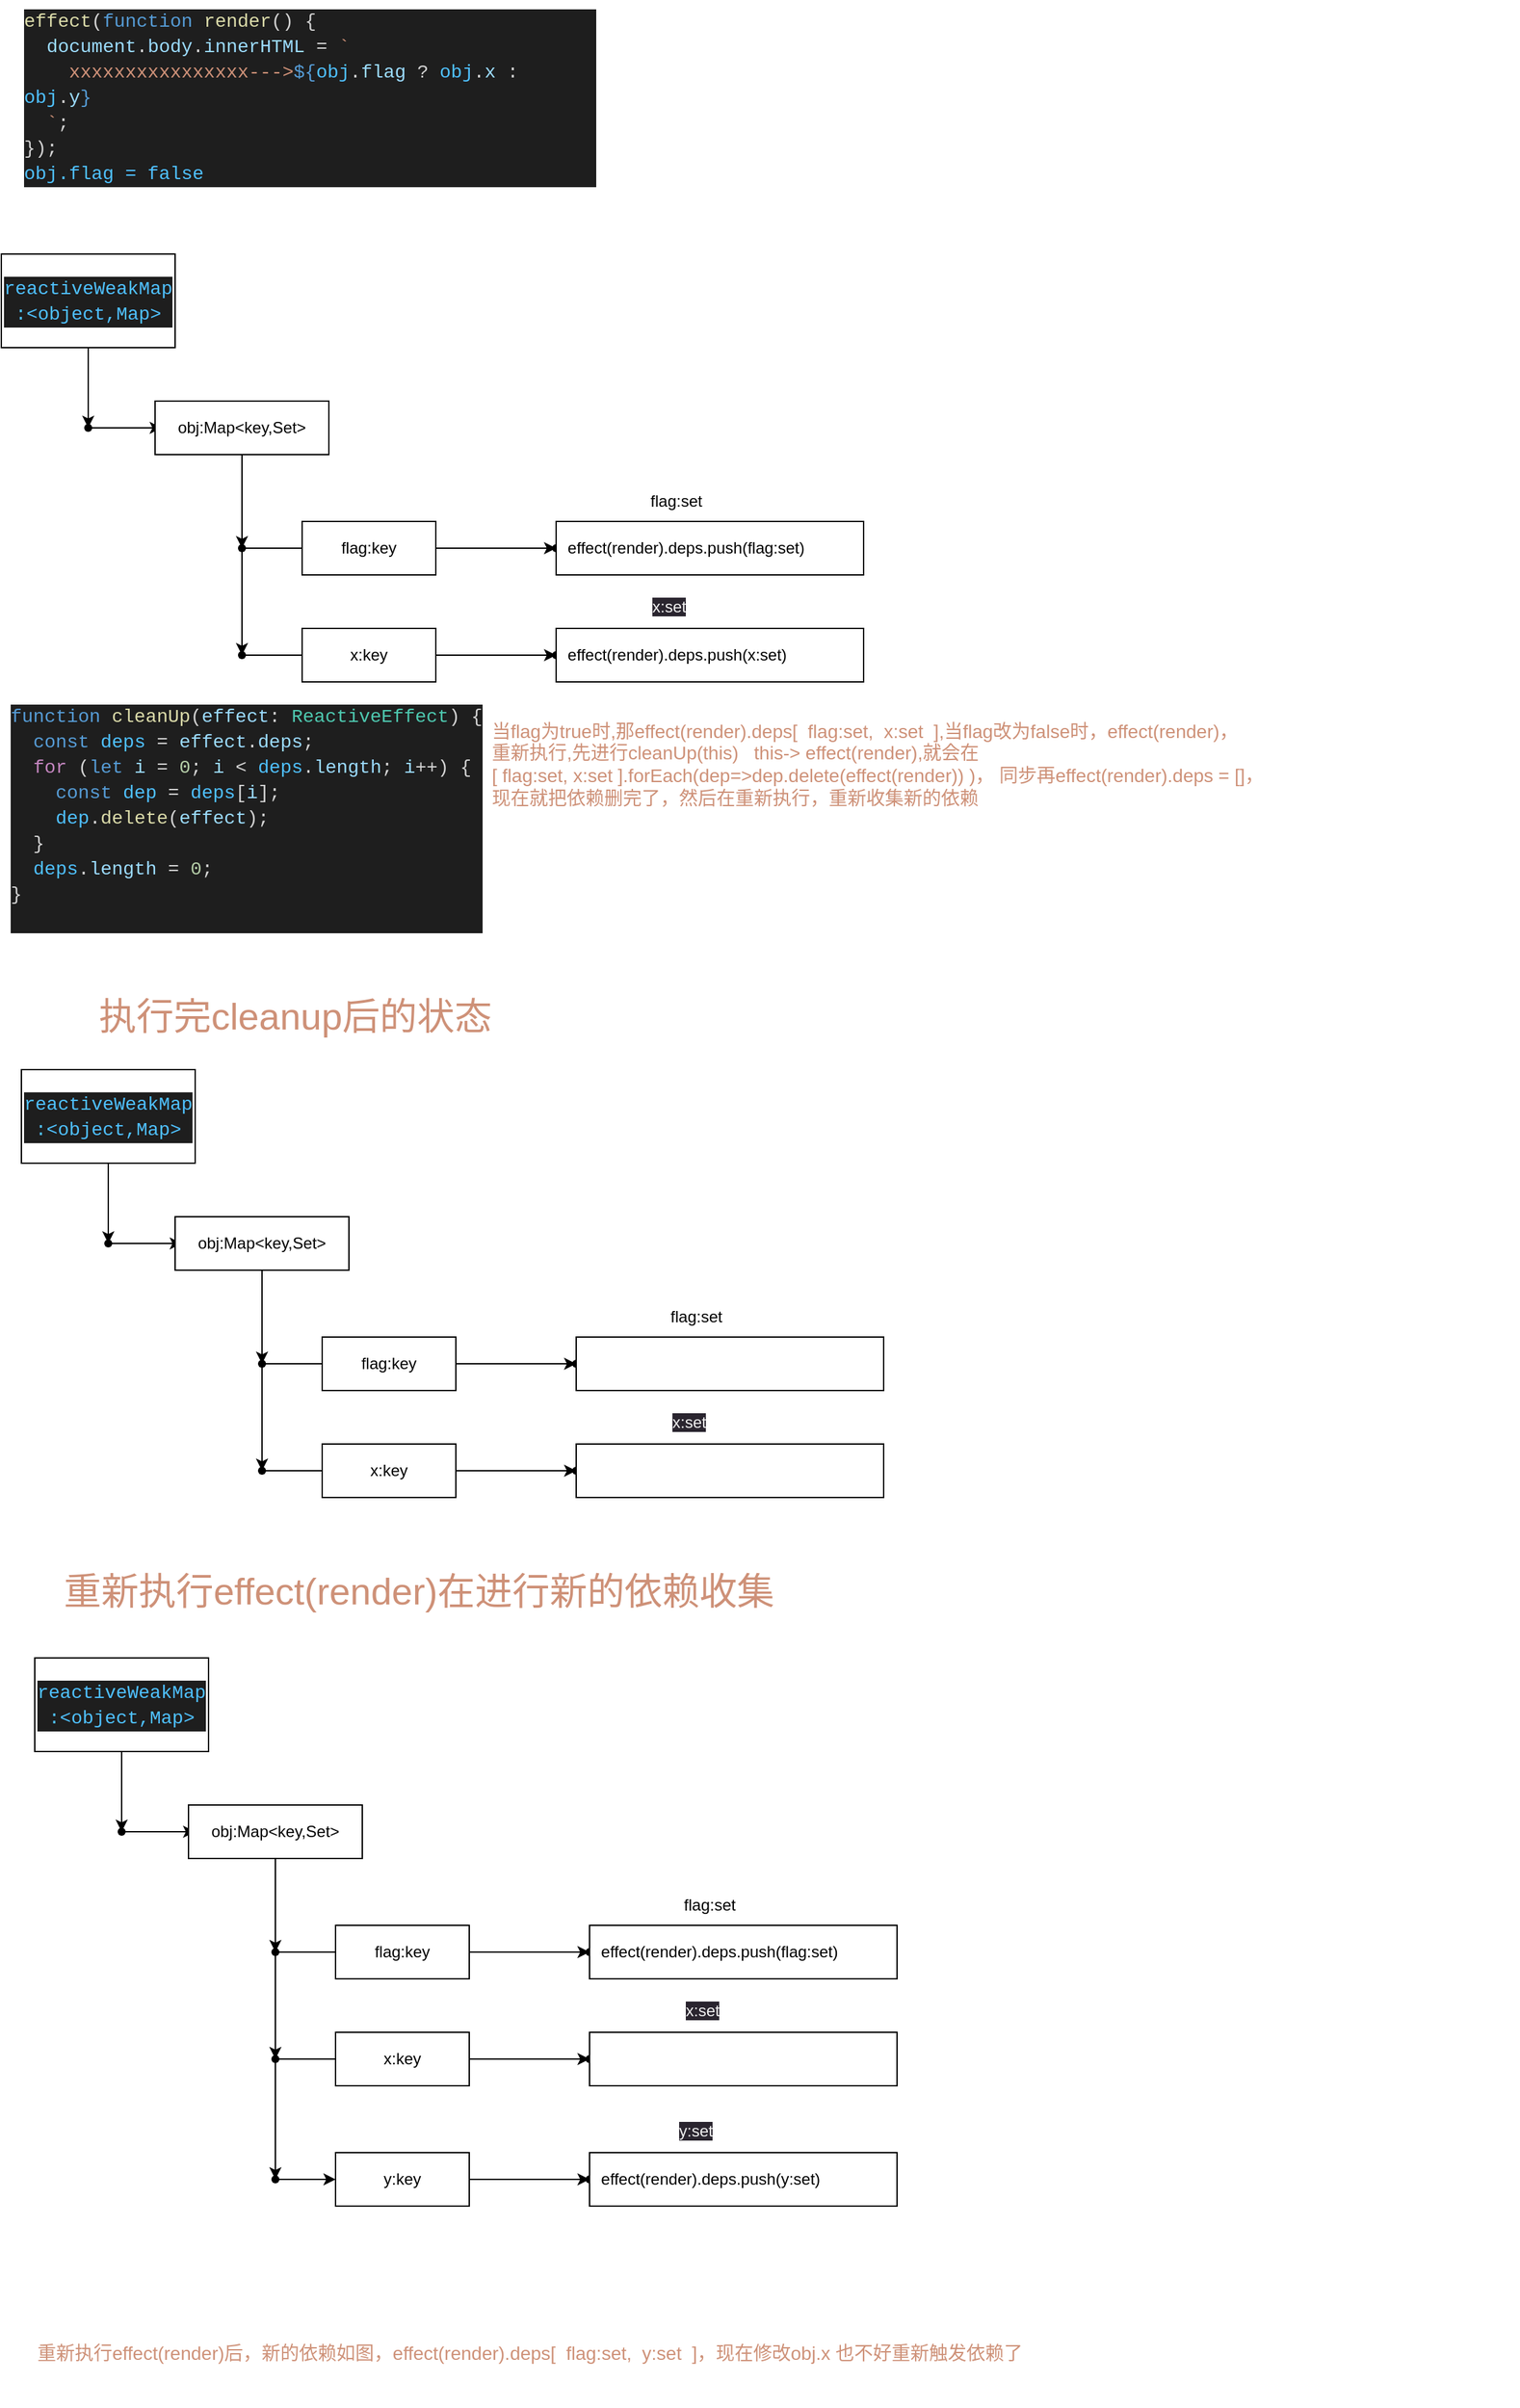 <mxfile>
    <diagram id="QqUA3UKoJoLK8TZRrcnE" name="第 1 页">
        <mxGraphModel dx="2219" dy="2529" grid="1" gridSize="10" guides="1" tooltips="1" connect="1" arrows="1" fold="1" page="1" pageScale="1" pageWidth="1200" pageHeight="1920" background="none" math="0" shadow="0">
            <root>
                <mxCell id="0"/>
                <mxCell id="1" parent="0"/>
                <mxCell id="14" value="" style="edgeStyle=none;html=1;" parent="1" source="2" target="13" edge="1">
                    <mxGeometry relative="1" as="geometry"/>
                </mxCell>
                <mxCell id="2" value="&lt;div style=&quot;color: rgb(212, 212, 212); background-color: rgb(30, 30, 30); font-family: &amp;quot;JetBranis Mono&amp;quot;, Consolas, &amp;quot;Courier New&amp;quot;, monospace, Consolas, &amp;quot;Courier New&amp;quot;, monospace; font-size: 14px; line-height: 19px;&quot;&gt;&lt;span style=&quot;color: #4fc1ff;&quot;&gt;reactiveWeakMap&lt;br&gt;:&amp;lt;object,Map&amp;gt;&lt;/span&gt;&lt;/div&gt;" style="rounded=0;whiteSpace=wrap;html=1;" parent="1" vertex="1">
                    <mxGeometry x="-1160" y="-1690" width="130" height="70" as="geometry"/>
                </mxCell>
                <mxCell id="16" value="" style="edgeStyle=none;html=1;" parent="1" source="13" target="15" edge="1">
                    <mxGeometry relative="1" as="geometry"/>
                </mxCell>
                <mxCell id="13" value="" style="shape=waypoint;size=6;pointerEvents=1;points=[];fillColor=default;resizable=0;rotatable=0;perimeter=centerPerimeter;snapToPoint=1;rounded=0;" parent="1" vertex="1">
                    <mxGeometry x="-1105" y="-1570" width="20" height="20" as="geometry"/>
                </mxCell>
                <mxCell id="15" value="" style="shape=waypoint;size=6;pointerEvents=1;points=[];fillColor=default;resizable=0;rotatable=0;perimeter=centerPerimeter;snapToPoint=1;rounded=0;" parent="1" vertex="1">
                    <mxGeometry x="-1050" y="-1570" width="20" height="20" as="geometry"/>
                </mxCell>
                <mxCell id="21" value="" style="edgeStyle=none;html=1;" parent="1" source="17" target="19" edge="1">
                    <mxGeometry relative="1" as="geometry"/>
                </mxCell>
                <mxCell id="17" value="obj:Map&amp;lt;key,Set&amp;gt;" style="rounded=0;whiteSpace=wrap;html=1;" parent="1" vertex="1">
                    <mxGeometry x="-1045" y="-1580" width="130" height="40" as="geometry"/>
                </mxCell>
                <mxCell id="23" value="" style="edgeStyle=none;html=1;" parent="1" source="19" target="22" edge="1">
                    <mxGeometry relative="1" as="geometry"/>
                </mxCell>
                <mxCell id="38" value="" style="edgeStyle=none;html=1;" parent="1" source="19" target="32" edge="1">
                    <mxGeometry relative="1" as="geometry"/>
                </mxCell>
                <mxCell id="19" value="" style="shape=waypoint;size=6;pointerEvents=1;points=[];fillColor=default;resizable=0;rotatable=0;perimeter=centerPerimeter;snapToPoint=1;rounded=0;" parent="1" vertex="1">
                    <mxGeometry x="-990" y="-1480" width="20" height="20" as="geometry"/>
                </mxCell>
                <mxCell id="22" value="" style="shape=waypoint;size=6;pointerEvents=1;points=[];fillColor=default;resizable=0;rotatable=0;perimeter=centerPerimeter;snapToPoint=1;rounded=0;" parent="1" vertex="1">
                    <mxGeometry x="-935" y="-1480" width="20" height="20" as="geometry"/>
                </mxCell>
                <mxCell id="26" value="" style="edgeStyle=none;html=1;" parent="1" source="24" target="25" edge="1">
                    <mxGeometry relative="1" as="geometry"/>
                </mxCell>
                <mxCell id="24" value="flag:key" style="rounded=0;whiteSpace=wrap;html=1;" parent="1" vertex="1">
                    <mxGeometry x="-935" y="-1490" width="100" height="40" as="geometry"/>
                </mxCell>
                <mxCell id="25" value="" style="shape=waypoint;size=6;pointerEvents=1;points=[];fillColor=default;resizable=0;rotatable=0;perimeter=centerPerimeter;snapToPoint=1;rounded=0;" parent="1" vertex="1">
                    <mxGeometry x="-755" y="-1480" width="20" height="20" as="geometry"/>
                </mxCell>
                <mxCell id="30" value="&amp;nbsp; effect(render).deps.push(flag:set)&lt;span style=&quot;white-space: pre;&quot;&gt;&#9;&lt;/span&gt;&lt;span style=&quot;white-space: pre;&quot;&gt;&#9;&lt;/span&gt;&lt;span style=&quot;white-space: pre;&quot;&gt;&#9;&lt;/span&gt;&lt;span style=&quot;white-space: pre;&quot;&gt;&#9;&lt;/span&gt;&lt;span style=&quot;white-space: pre;&quot;&gt;&#9;&lt;/span&gt;&lt;span style=&quot;white-space: pre;&quot;&gt;&#9;&lt;/span&gt;" style="rounded=0;whiteSpace=wrap;html=1;align=left;" parent="1" vertex="1">
                    <mxGeometry x="-745" y="-1490" width="230" height="40" as="geometry"/>
                </mxCell>
                <mxCell id="34" value="" style="edgeStyle=none;html=1;" parent="1" source="35" target="36" edge="1">
                    <mxGeometry relative="1" as="geometry"/>
                </mxCell>
                <mxCell id="36" value="" style="shape=waypoint;size=6;pointerEvents=1;points=[];fillColor=default;resizable=0;rotatable=0;perimeter=centerPerimeter;snapToPoint=1;rounded=0;" parent="1" vertex="1">
                    <mxGeometry x="-755" y="-1400" width="20" height="20" as="geometry"/>
                </mxCell>
                <mxCell id="37" value="&amp;nbsp; effect(render).deps.push(x:set)" style="rounded=0;whiteSpace=wrap;html=1;align=left;" parent="1" vertex="1">
                    <mxGeometry x="-745" y="-1410" width="230" height="40" as="geometry"/>
                </mxCell>
                <mxCell id="48" value="" style="edgeStyle=none;html=1;endArrow=none;startArrow=none;" parent="1" source="32" target="35" edge="1">
                    <mxGeometry relative="1" as="geometry">
                        <mxPoint x="-980" y="-1390" as="sourcePoint"/>
                        <mxPoint x="-825" y="-1330" as="targetPoint"/>
                    </mxGeometry>
                </mxCell>
                <mxCell id="35" value="x:key" style="rounded=0;whiteSpace=wrap;html=1;" parent="1" vertex="1">
                    <mxGeometry x="-935" y="-1410" width="100" height="40" as="geometry"/>
                </mxCell>
                <mxCell id="49" value="" style="edgeStyle=none;html=1;endArrow=none;" parent="1" target="32" edge="1">
                    <mxGeometry relative="1" as="geometry">
                        <mxPoint x="-980" y="-1390" as="sourcePoint"/>
                        <mxPoint x="-935" y="-1385.263" as="targetPoint"/>
                    </mxGeometry>
                </mxCell>
                <mxCell id="32" value="" style="shape=waypoint;size=6;pointerEvents=1;points=[];fillColor=default;resizable=0;rotatable=0;perimeter=centerPerimeter;snapToPoint=1;rounded=0;" parent="1" vertex="1">
                    <mxGeometry x="-990" y="-1400" width="20" height="20" as="geometry"/>
                </mxCell>
                <mxCell id="50" value="flag:set" style="text;strokeColor=none;align=center;fillColor=none;html=1;verticalAlign=middle;whiteSpace=wrap;rounded=0;" parent="1" vertex="1">
                    <mxGeometry x="-685" y="-1520" width="60" height="30" as="geometry"/>
                </mxCell>
                <mxCell id="51" value="&lt;span style=&quot;color: rgb(240, 240, 240); font-family: Helvetica; font-size: 12px; font-style: normal; font-variant-ligatures: normal; font-variant-caps: normal; font-weight: 400; letter-spacing: normal; orphans: 2; text-align: center; text-indent: 0px; text-transform: none; widows: 2; word-spacing: 0px; -webkit-text-stroke-width: 0px; background-color: rgb(42, 37, 47); text-decoration-thickness: initial; text-decoration-style: initial; text-decoration-color: initial; float: none; display: inline !important;&quot;&gt;x:set&lt;/span&gt;" style="text;whiteSpace=wrap;html=1;" parent="1" vertex="1">
                    <mxGeometry x="-675" y="-1440" width="70" height="40" as="geometry"/>
                </mxCell>
                <mxCell id="52" value="&lt;font style=&quot;font-size: 14px;&quot;&gt;当flag为true时,那effect(render).deps[&amp;nbsp; flag:set,&amp;nbsp; x:set&amp;nbsp; ],当flag改为false时，effect(render)，&lt;br&gt;重新执行,先进行cleanUp(this)&amp;nbsp; &amp;nbsp;this-&amp;gt; effect(render),就会在&lt;br&gt;[ flag:set, x:set ].forEach(dep=&amp;gt;dep.delete(effect(render)) )， 同步再effect(render).deps = []，&lt;br&gt;现在就把依赖删完了，然后在重新执行，重新收集新的依赖&lt;br&gt;&lt;br&gt;&lt;/font&gt;" style="text;strokeColor=none;align=left;fillColor=none;html=1;verticalAlign=middle;whiteSpace=wrap;rounded=0;fontColor=#ce9178;labelBackgroundColor=none;" parent="1" vertex="1">
                    <mxGeometry x="-795" y="-1340" width="770" height="80" as="geometry"/>
                </mxCell>
                <mxCell id="zwIZ1mU6FWZU_X9J-iuH-77" value="&lt;div style=&quot;color: rgb(212, 212, 212); background-color: rgb(30, 30, 30); font-family: &amp;quot;JetBranis Mono&amp;quot;, Consolas, &amp;quot;Courier New&amp;quot;, monospace, Consolas, &amp;quot;Courier New&amp;quot;, monospace; font-weight: normal; font-size: 14px; line-height: 19px;&quot;&gt;&lt;div&gt;&lt;span style=&quot;color: #dcdcaa;&quot;&gt;effect&lt;/span&gt;&lt;span style=&quot;color: #d4d4d4;&quot;&gt;(&lt;/span&gt;&lt;span style=&quot;color: #569cd6;&quot;&gt;function&lt;/span&gt;&lt;span style=&quot;color: #d4d4d4;&quot;&gt; &lt;/span&gt;&lt;span style=&quot;color: #dcdcaa;&quot;&gt;render&lt;/span&gt;&lt;span style=&quot;color: #d4d4d4;&quot;&gt;() {&lt;/span&gt;&lt;/div&gt;&lt;div&gt;&lt;span style=&quot;color: #d4d4d4;&quot;&gt;&amp;nbsp; &lt;/span&gt;&lt;span style=&quot;color: #9cdcfe;&quot;&gt;document&lt;/span&gt;&lt;span style=&quot;color: #d4d4d4;&quot;&gt;.&lt;/span&gt;&lt;span style=&quot;color: #9cdcfe;&quot;&gt;body&lt;/span&gt;&lt;span style=&quot;color: #d4d4d4;&quot;&gt;.&lt;/span&gt;&lt;span style=&quot;color: #9cdcfe;&quot;&gt;innerHTML&lt;/span&gt;&lt;span style=&quot;color: #d4d4d4;&quot;&gt; = &lt;/span&gt;&lt;span style=&quot;color: #ce9178;&quot;&gt;`&lt;/span&gt;&lt;/div&gt;&lt;div&gt;&lt;span style=&quot;color: #ce9178;&quot;&gt;&amp;nbsp; &amp;nbsp; xxxxxxxxxxxxxxxx---&amp;gt;&lt;/span&gt;&lt;span style=&quot;color: #569cd6;&quot;&gt;${&lt;/span&gt;&lt;span style=&quot;color: #4fc1ff;&quot;&gt;obj&lt;/span&gt;&lt;span style=&quot;color: #d4d4d4;&quot;&gt;.&lt;/span&gt;&lt;span style=&quot;color: #9cdcfe;&quot;&gt;flag&lt;/span&gt;&lt;span style=&quot;color: #d4d4d4;&quot;&gt; ? &lt;/span&gt;&lt;span style=&quot;color: #4fc1ff;&quot;&gt;obj&lt;/span&gt;&lt;span style=&quot;color: #d4d4d4;&quot;&gt;.&lt;/span&gt;&lt;span style=&quot;color: #9cdcfe;&quot;&gt;x&lt;/span&gt;&lt;span style=&quot;color: #d4d4d4;&quot;&gt; : &lt;/span&gt;&lt;span style=&quot;color: #4fc1ff;&quot;&gt;obj&lt;/span&gt;&lt;span style=&quot;color: #d4d4d4;&quot;&gt;.&lt;/span&gt;&lt;span style=&quot;color: #9cdcfe;&quot;&gt;y&lt;/span&gt;&lt;span style=&quot;color: #569cd6;&quot;&gt;}&lt;/span&gt;&lt;/div&gt;&lt;div&gt;&lt;span style=&quot;color: #ce9178;&quot;&gt;&amp;nbsp; `&lt;/span&gt;&lt;span style=&quot;color: #d4d4d4;&quot;&gt;;&lt;/span&gt;&lt;/div&gt;&lt;div&gt;&lt;span style=&quot;color: #d4d4d4;&quot;&gt;});&lt;/span&gt;&lt;/div&gt;&lt;span style=&quot;color: rgb(79, 193, 255);&quot;&gt;obj.flag = false&lt;/span&gt;&lt;br&gt;&lt;/div&gt;" style="text;whiteSpace=wrap;html=1;" vertex="1" parent="1">
                    <mxGeometry x="-1145" y="-1880" width="430" height="120" as="geometry"/>
                </mxCell>
                <mxCell id="zwIZ1mU6FWZU_X9J-iuH-78" value="" style="edgeStyle=none;html=1;" edge="1" parent="1" source="zwIZ1mU6FWZU_X9J-iuH-79" target="zwIZ1mU6FWZU_X9J-iuH-81">
                    <mxGeometry relative="1" as="geometry"/>
                </mxCell>
                <mxCell id="zwIZ1mU6FWZU_X9J-iuH-79" value="&lt;div style=&quot;color: rgb(212, 212, 212); background-color: rgb(30, 30, 30); font-family: &amp;quot;JetBranis Mono&amp;quot;, Consolas, &amp;quot;Courier New&amp;quot;, monospace, Consolas, &amp;quot;Courier New&amp;quot;, monospace; font-size: 14px; line-height: 19px;&quot;&gt;&lt;span style=&quot;color: #4fc1ff;&quot;&gt;reactiveWeakMap&lt;br&gt;:&amp;lt;object,Map&amp;gt;&lt;/span&gt;&lt;/div&gt;" style="rounded=0;whiteSpace=wrap;html=1;" vertex="1" parent="1">
                    <mxGeometry x="-1145" y="-1080" width="130" height="70" as="geometry"/>
                </mxCell>
                <mxCell id="zwIZ1mU6FWZU_X9J-iuH-80" value="" style="edgeStyle=none;html=1;" edge="1" parent="1" source="zwIZ1mU6FWZU_X9J-iuH-81" target="zwIZ1mU6FWZU_X9J-iuH-82">
                    <mxGeometry relative="1" as="geometry"/>
                </mxCell>
                <mxCell id="zwIZ1mU6FWZU_X9J-iuH-81" value="" style="shape=waypoint;size=6;pointerEvents=1;points=[];fillColor=default;resizable=0;rotatable=0;perimeter=centerPerimeter;snapToPoint=1;rounded=0;" vertex="1" parent="1">
                    <mxGeometry x="-1090" y="-960" width="20" height="20" as="geometry"/>
                </mxCell>
                <mxCell id="zwIZ1mU6FWZU_X9J-iuH-82" value="" style="shape=waypoint;size=6;pointerEvents=1;points=[];fillColor=default;resizable=0;rotatable=0;perimeter=centerPerimeter;snapToPoint=1;rounded=0;" vertex="1" parent="1">
                    <mxGeometry x="-1035" y="-960" width="20" height="20" as="geometry"/>
                </mxCell>
                <mxCell id="zwIZ1mU6FWZU_X9J-iuH-83" value="" style="edgeStyle=none;html=1;" edge="1" parent="1" source="zwIZ1mU6FWZU_X9J-iuH-84" target="zwIZ1mU6FWZU_X9J-iuH-87">
                    <mxGeometry relative="1" as="geometry"/>
                </mxCell>
                <mxCell id="zwIZ1mU6FWZU_X9J-iuH-84" value="obj:Map&amp;lt;key,Set&amp;gt;" style="rounded=0;whiteSpace=wrap;html=1;" vertex="1" parent="1">
                    <mxGeometry x="-1030" y="-970" width="130" height="40" as="geometry"/>
                </mxCell>
                <mxCell id="zwIZ1mU6FWZU_X9J-iuH-85" value="" style="edgeStyle=none;html=1;" edge="1" parent="1" source="zwIZ1mU6FWZU_X9J-iuH-87" target="zwIZ1mU6FWZU_X9J-iuH-88">
                    <mxGeometry relative="1" as="geometry"/>
                </mxCell>
                <mxCell id="zwIZ1mU6FWZU_X9J-iuH-86" value="" style="edgeStyle=none;html=1;" edge="1" parent="1" source="zwIZ1mU6FWZU_X9J-iuH-87" target="zwIZ1mU6FWZU_X9J-iuH-99">
                    <mxGeometry relative="1" as="geometry"/>
                </mxCell>
                <mxCell id="zwIZ1mU6FWZU_X9J-iuH-87" value="" style="shape=waypoint;size=6;pointerEvents=1;points=[];fillColor=default;resizable=0;rotatable=0;perimeter=centerPerimeter;snapToPoint=1;rounded=0;" vertex="1" parent="1">
                    <mxGeometry x="-975" y="-870" width="20" height="20" as="geometry"/>
                </mxCell>
                <mxCell id="zwIZ1mU6FWZU_X9J-iuH-88" value="" style="shape=waypoint;size=6;pointerEvents=1;points=[];fillColor=default;resizable=0;rotatable=0;perimeter=centerPerimeter;snapToPoint=1;rounded=0;" vertex="1" parent="1">
                    <mxGeometry x="-920" y="-870" width="20" height="20" as="geometry"/>
                </mxCell>
                <mxCell id="zwIZ1mU6FWZU_X9J-iuH-89" value="" style="edgeStyle=none;html=1;" edge="1" parent="1" source="zwIZ1mU6FWZU_X9J-iuH-90" target="zwIZ1mU6FWZU_X9J-iuH-91">
                    <mxGeometry relative="1" as="geometry"/>
                </mxCell>
                <mxCell id="zwIZ1mU6FWZU_X9J-iuH-90" value="flag:key" style="rounded=0;whiteSpace=wrap;html=1;" vertex="1" parent="1">
                    <mxGeometry x="-920" y="-880" width="100" height="40" as="geometry"/>
                </mxCell>
                <mxCell id="zwIZ1mU6FWZU_X9J-iuH-91" value="" style="shape=waypoint;size=6;pointerEvents=1;points=[];fillColor=default;resizable=0;rotatable=0;perimeter=centerPerimeter;snapToPoint=1;rounded=0;" vertex="1" parent="1">
                    <mxGeometry x="-740" y="-870" width="20" height="20" as="geometry"/>
                </mxCell>
                <mxCell id="zwIZ1mU6FWZU_X9J-iuH-92" value="" style="rounded=0;whiteSpace=wrap;html=1;align=left;" vertex="1" parent="1">
                    <mxGeometry x="-730" y="-880" width="230" height="40" as="geometry"/>
                </mxCell>
                <mxCell id="zwIZ1mU6FWZU_X9J-iuH-93" value="" style="edgeStyle=none;html=1;" edge="1" parent="1" source="zwIZ1mU6FWZU_X9J-iuH-97" target="zwIZ1mU6FWZU_X9J-iuH-94">
                    <mxGeometry relative="1" as="geometry"/>
                </mxCell>
                <mxCell id="zwIZ1mU6FWZU_X9J-iuH-94" value="" style="shape=waypoint;size=6;pointerEvents=1;points=[];fillColor=default;resizable=0;rotatable=0;perimeter=centerPerimeter;snapToPoint=1;rounded=0;" vertex="1" parent="1">
                    <mxGeometry x="-740" y="-790" width="20" height="20" as="geometry"/>
                </mxCell>
                <mxCell id="zwIZ1mU6FWZU_X9J-iuH-95" value="" style="rounded=0;whiteSpace=wrap;html=1;align=left;" vertex="1" parent="1">
                    <mxGeometry x="-730" y="-800" width="230" height="40" as="geometry"/>
                </mxCell>
                <mxCell id="zwIZ1mU6FWZU_X9J-iuH-96" value="" style="edgeStyle=none;html=1;endArrow=none;startArrow=none;" edge="1" parent="1" source="zwIZ1mU6FWZU_X9J-iuH-99" target="zwIZ1mU6FWZU_X9J-iuH-97">
                    <mxGeometry relative="1" as="geometry">
                        <mxPoint x="-965" y="-780" as="sourcePoint"/>
                        <mxPoint x="-810" y="-720" as="targetPoint"/>
                    </mxGeometry>
                </mxCell>
                <mxCell id="zwIZ1mU6FWZU_X9J-iuH-97" value="x:key" style="rounded=0;whiteSpace=wrap;html=1;" vertex="1" parent="1">
                    <mxGeometry x="-920" y="-800" width="100" height="40" as="geometry"/>
                </mxCell>
                <mxCell id="zwIZ1mU6FWZU_X9J-iuH-98" value="" style="edgeStyle=none;html=1;endArrow=none;" edge="1" parent="1" target="zwIZ1mU6FWZU_X9J-iuH-99">
                    <mxGeometry relative="1" as="geometry">
                        <mxPoint x="-965" y="-780" as="sourcePoint"/>
                        <mxPoint x="-920" y="-775.263" as="targetPoint"/>
                    </mxGeometry>
                </mxCell>
                <mxCell id="zwIZ1mU6FWZU_X9J-iuH-99" value="" style="shape=waypoint;size=6;pointerEvents=1;points=[];fillColor=default;resizable=0;rotatable=0;perimeter=centerPerimeter;snapToPoint=1;rounded=0;" vertex="1" parent="1">
                    <mxGeometry x="-975" y="-790" width="20" height="20" as="geometry"/>
                </mxCell>
                <mxCell id="zwIZ1mU6FWZU_X9J-iuH-100" value="flag:set" style="text;strokeColor=none;align=center;fillColor=none;html=1;verticalAlign=middle;whiteSpace=wrap;rounded=0;" vertex="1" parent="1">
                    <mxGeometry x="-670" y="-910" width="60" height="30" as="geometry"/>
                </mxCell>
                <mxCell id="zwIZ1mU6FWZU_X9J-iuH-101" value="&lt;span style=&quot;color: rgb(240, 240, 240); font-family: Helvetica; font-size: 12px; font-style: normal; font-variant-ligatures: normal; font-variant-caps: normal; font-weight: 400; letter-spacing: normal; orphans: 2; text-align: center; text-indent: 0px; text-transform: none; widows: 2; word-spacing: 0px; -webkit-text-stroke-width: 0px; background-color: rgb(42, 37, 47); text-decoration-thickness: initial; text-decoration-style: initial; text-decoration-color: initial; float: none; display: inline !important;&quot;&gt;x:set&lt;/span&gt;" style="text;whiteSpace=wrap;html=1;" vertex="1" parent="1">
                    <mxGeometry x="-660" y="-830" width="70" height="40" as="geometry"/>
                </mxCell>
                <mxCell id="zwIZ1mU6FWZU_X9J-iuH-104" value="&lt;div style=&quot;color: rgb(212, 212, 212); background-color: rgb(30, 30, 30); font-family: &amp;quot;JetBranis Mono&amp;quot;, Consolas, &amp;quot;Courier New&amp;quot;, monospace, Consolas, &amp;quot;Courier New&amp;quot;, monospace; font-weight: normal; font-size: 14px; line-height: 19px;&quot;&gt;&lt;div&gt;&lt;span style=&quot;color: #569cd6;&quot;&gt;function&lt;/span&gt;&lt;span style=&quot;color: #d4d4d4;&quot;&gt; &lt;/span&gt;&lt;span style=&quot;color: #dcdcaa;&quot;&gt;cleanUp&lt;/span&gt;&lt;span style=&quot;color: #d4d4d4;&quot;&gt;(&lt;/span&gt;&lt;span style=&quot;color: #9cdcfe;&quot;&gt;effect&lt;/span&gt;&lt;span style=&quot;color: #d4d4d4;&quot;&gt;: &lt;/span&gt;&lt;span style=&quot;color: #4ec9b0;&quot;&gt;ReactiveEffect&lt;/span&gt;&lt;span style=&quot;color: #d4d4d4;&quot;&gt;) {&lt;/span&gt;&lt;/div&gt;&lt;div&gt;&lt;span style=&quot;color: #d4d4d4;&quot;&gt;&amp;nbsp; &lt;/span&gt;&lt;span style=&quot;color: #569cd6;&quot;&gt;const&lt;/span&gt;&lt;span style=&quot;color: #d4d4d4;&quot;&gt; &lt;/span&gt;&lt;span style=&quot;color: #4fc1ff;&quot;&gt;deps&lt;/span&gt;&lt;span style=&quot;color: #d4d4d4;&quot;&gt; = &lt;/span&gt;&lt;span style=&quot;color: #9cdcfe;&quot;&gt;effect&lt;/span&gt;&lt;span style=&quot;color: #d4d4d4;&quot;&gt;.&lt;/span&gt;&lt;span style=&quot;color: #9cdcfe;&quot;&gt;deps&lt;/span&gt;&lt;span style=&quot;color: #d4d4d4;&quot;&gt;;&lt;/span&gt;&lt;/div&gt;&lt;div&gt;&lt;span style=&quot;color: #d4d4d4;&quot;&gt;&amp;nbsp; &lt;/span&gt;&lt;span style=&quot;color: #c586c0;&quot;&gt;for&lt;/span&gt;&lt;span style=&quot;color: #d4d4d4;&quot;&gt; (&lt;/span&gt;&lt;span style=&quot;color: #569cd6;&quot;&gt;let&lt;/span&gt;&lt;span style=&quot;color: #d4d4d4;&quot;&gt; &lt;/span&gt;&lt;span style=&quot;color: #9cdcfe;&quot;&gt;i&lt;/span&gt;&lt;span style=&quot;color: #d4d4d4;&quot;&gt; = &lt;/span&gt;&lt;span style=&quot;color: #b5cea8;&quot;&gt;0&lt;/span&gt;&lt;span style=&quot;color: #d4d4d4;&quot;&gt;; &lt;/span&gt;&lt;span style=&quot;color: #9cdcfe;&quot;&gt;i&lt;/span&gt;&lt;span style=&quot;color: #d4d4d4;&quot;&gt; &lt;/span&gt;&lt;span style=&quot;color: #d4d4d4;&quot;&gt;&amp;lt;&lt;/span&gt;&lt;span style=&quot;color: #d4d4d4;&quot;&gt; &lt;/span&gt;&lt;span style=&quot;color: #4fc1ff;&quot;&gt;deps&lt;/span&gt;&lt;span style=&quot;color: #d4d4d4;&quot;&gt;.&lt;/span&gt;&lt;span style=&quot;color: #9cdcfe;&quot;&gt;length&lt;/span&gt;&lt;span style=&quot;color: #d4d4d4;&quot;&gt;; &lt;/span&gt;&lt;span style=&quot;color: #9cdcfe;&quot;&gt;i&lt;/span&gt;&lt;span style=&quot;color: #d4d4d4;&quot;&gt;++) {&lt;/span&gt;&lt;/div&gt;&lt;div&gt;&lt;span style=&quot;color: #d4d4d4;&quot;&gt;&amp;nbsp; &amp;nbsp; &lt;/span&gt;&lt;span style=&quot;color: #569cd6;&quot;&gt;const&lt;/span&gt;&lt;span style=&quot;color: #d4d4d4;&quot;&gt; &lt;/span&gt;&lt;span style=&quot;color: #4fc1ff;&quot;&gt;dep&lt;/span&gt;&lt;span style=&quot;color: #d4d4d4;&quot;&gt; = &lt;/span&gt;&lt;span style=&quot;color: #4fc1ff;&quot;&gt;deps&lt;/span&gt;&lt;span style=&quot;color: #d4d4d4;&quot;&gt;[&lt;/span&gt;&lt;span style=&quot;color: #9cdcfe;&quot;&gt;i&lt;/span&gt;&lt;span style=&quot;color: #d4d4d4;&quot;&gt;];&lt;/span&gt;&lt;/div&gt;&lt;div&gt;&lt;span style=&quot;color: #d4d4d4;&quot;&gt;&amp;nbsp; &amp;nbsp; &lt;/span&gt;&lt;span style=&quot;color: #4fc1ff;&quot;&gt;dep&lt;/span&gt;&lt;span style=&quot;color: #d4d4d4;&quot;&gt;.&lt;/span&gt;&lt;span style=&quot;color: #dcdcaa;&quot;&gt;delete&lt;/span&gt;&lt;span style=&quot;color: #d4d4d4;&quot;&gt;(&lt;/span&gt;&lt;span style=&quot;color: #9cdcfe;&quot;&gt;effect&lt;/span&gt;&lt;span style=&quot;color: #d4d4d4;&quot;&gt;);&lt;/span&gt;&lt;/div&gt;&lt;div&gt;&lt;span style=&quot;color: #d4d4d4;&quot;&gt;&amp;nbsp; }&lt;/span&gt;&lt;/div&gt;&lt;div&gt;&lt;span style=&quot;color: #d4d4d4;&quot;&gt;&amp;nbsp; &lt;/span&gt;&lt;span style=&quot;color: #4fc1ff;&quot;&gt;deps&lt;/span&gt;&lt;span style=&quot;color: #d4d4d4;&quot;&gt;.&lt;/span&gt;&lt;span style=&quot;color: #9cdcfe;&quot;&gt;length&lt;/span&gt;&lt;span style=&quot;color: #d4d4d4;&quot;&gt; = &lt;/span&gt;&lt;span style=&quot;color: #b5cea8;&quot;&gt;0&lt;/span&gt;&lt;span style=&quot;color: #d4d4d4;&quot;&gt;;&lt;/span&gt;&lt;/div&gt;&lt;div&gt;&lt;span style=&quot;color: #d4d4d4;&quot;&gt;}&lt;/span&gt;&lt;/div&gt;&lt;br&gt;&lt;/div&gt;" style="text;whiteSpace=wrap;html=1;fontColor=#ce9178;" vertex="1" parent="1">
                    <mxGeometry x="-1155" y="-1360" width="360" height="170" as="geometry"/>
                </mxCell>
                <mxCell id="zwIZ1mU6FWZU_X9J-iuH-105" value="执行完cleanup后的状态" style="text;strokeColor=none;align=center;fillColor=none;html=1;verticalAlign=middle;whiteSpace=wrap;rounded=0;labelBackgroundColor=none;fontColor=#ce9178;fontSize=28;" vertex="1" parent="1">
                    <mxGeometry x="-1160" y="-1140" width="440" height="40" as="geometry"/>
                </mxCell>
                <mxCell id="zwIZ1mU6FWZU_X9J-iuH-107" value="重新执行effect(render)在进行新的依赖收集" style="text;strokeColor=none;align=center;fillColor=none;html=1;verticalAlign=middle;whiteSpace=wrap;rounded=0;labelBackgroundColor=none;fontColor=#ce9178;fontSize=28;" vertex="1" parent="1">
                    <mxGeometry x="-1160" y="-710" width="625" height="40" as="geometry"/>
                </mxCell>
                <mxCell id="zwIZ1mU6FWZU_X9J-iuH-130" value="" style="edgeStyle=none;html=1;" edge="1" parent="1" source="zwIZ1mU6FWZU_X9J-iuH-131" target="zwIZ1mU6FWZU_X9J-iuH-133">
                    <mxGeometry relative="1" as="geometry"/>
                </mxCell>
                <mxCell id="zwIZ1mU6FWZU_X9J-iuH-131" value="&lt;div style=&quot;color: rgb(212, 212, 212); background-color: rgb(30, 30, 30); font-family: &amp;quot;JetBranis Mono&amp;quot;, Consolas, &amp;quot;Courier New&amp;quot;, monospace, Consolas, &amp;quot;Courier New&amp;quot;, monospace; font-size: 14px; line-height: 19px;&quot;&gt;&lt;span style=&quot;color: #4fc1ff;&quot;&gt;reactiveWeakMap&lt;br&gt;:&amp;lt;object,Map&amp;gt;&lt;/span&gt;&lt;/div&gt;" style="rounded=0;whiteSpace=wrap;html=1;" vertex="1" parent="1">
                    <mxGeometry x="-1135" y="-640" width="130" height="70" as="geometry"/>
                </mxCell>
                <mxCell id="zwIZ1mU6FWZU_X9J-iuH-132" value="" style="edgeStyle=none;html=1;" edge="1" parent="1" source="zwIZ1mU6FWZU_X9J-iuH-133" target="zwIZ1mU6FWZU_X9J-iuH-134">
                    <mxGeometry relative="1" as="geometry"/>
                </mxCell>
                <mxCell id="zwIZ1mU6FWZU_X9J-iuH-133" value="" style="shape=waypoint;size=6;pointerEvents=1;points=[];fillColor=default;resizable=0;rotatable=0;perimeter=centerPerimeter;snapToPoint=1;rounded=0;" vertex="1" parent="1">
                    <mxGeometry x="-1080" y="-520" width="20" height="20" as="geometry"/>
                </mxCell>
                <mxCell id="zwIZ1mU6FWZU_X9J-iuH-134" value="" style="shape=waypoint;size=6;pointerEvents=1;points=[];fillColor=default;resizable=0;rotatable=0;perimeter=centerPerimeter;snapToPoint=1;rounded=0;" vertex="1" parent="1">
                    <mxGeometry x="-1025" y="-520" width="20" height="20" as="geometry"/>
                </mxCell>
                <mxCell id="zwIZ1mU6FWZU_X9J-iuH-135" value="" style="edgeStyle=none;html=1;" edge="1" parent="1" source="zwIZ1mU6FWZU_X9J-iuH-136" target="zwIZ1mU6FWZU_X9J-iuH-139">
                    <mxGeometry relative="1" as="geometry"/>
                </mxCell>
                <mxCell id="zwIZ1mU6FWZU_X9J-iuH-136" value="obj:Map&amp;lt;key,Set&amp;gt;" style="rounded=0;whiteSpace=wrap;html=1;" vertex="1" parent="1">
                    <mxGeometry x="-1020" y="-530" width="130" height="40" as="geometry"/>
                </mxCell>
                <mxCell id="zwIZ1mU6FWZU_X9J-iuH-137" value="" style="edgeStyle=none;html=1;" edge="1" parent="1" source="zwIZ1mU6FWZU_X9J-iuH-139" target="zwIZ1mU6FWZU_X9J-iuH-140">
                    <mxGeometry relative="1" as="geometry"/>
                </mxCell>
                <mxCell id="zwIZ1mU6FWZU_X9J-iuH-138" value="" style="edgeStyle=none;html=1;" edge="1" parent="1" source="zwIZ1mU6FWZU_X9J-iuH-139" target="zwIZ1mU6FWZU_X9J-iuH-151">
                    <mxGeometry relative="1" as="geometry"/>
                </mxCell>
                <mxCell id="zwIZ1mU6FWZU_X9J-iuH-139" value="" style="shape=waypoint;size=6;pointerEvents=1;points=[];fillColor=default;resizable=0;rotatable=0;perimeter=centerPerimeter;snapToPoint=1;rounded=0;" vertex="1" parent="1">
                    <mxGeometry x="-965" y="-430" width="20" height="20" as="geometry"/>
                </mxCell>
                <mxCell id="zwIZ1mU6FWZU_X9J-iuH-140" value="" style="shape=waypoint;size=6;pointerEvents=1;points=[];fillColor=default;resizable=0;rotatable=0;perimeter=centerPerimeter;snapToPoint=1;rounded=0;" vertex="1" parent="1">
                    <mxGeometry x="-910" y="-430" width="20" height="20" as="geometry"/>
                </mxCell>
                <mxCell id="zwIZ1mU6FWZU_X9J-iuH-141" value="" style="edgeStyle=none;html=1;" edge="1" parent="1" source="zwIZ1mU6FWZU_X9J-iuH-142" target="zwIZ1mU6FWZU_X9J-iuH-143">
                    <mxGeometry relative="1" as="geometry"/>
                </mxCell>
                <mxCell id="zwIZ1mU6FWZU_X9J-iuH-142" value="flag:key" style="rounded=0;whiteSpace=wrap;html=1;" vertex="1" parent="1">
                    <mxGeometry x="-910" y="-440" width="100" height="40" as="geometry"/>
                </mxCell>
                <mxCell id="zwIZ1mU6FWZU_X9J-iuH-143" value="" style="shape=waypoint;size=6;pointerEvents=1;points=[];fillColor=default;resizable=0;rotatable=0;perimeter=centerPerimeter;snapToPoint=1;rounded=0;" vertex="1" parent="1">
                    <mxGeometry x="-730" y="-430" width="20" height="20" as="geometry"/>
                </mxCell>
                <mxCell id="zwIZ1mU6FWZU_X9J-iuH-144" value="&amp;nbsp; effect(render).deps.push(flag:set)&lt;span style=&quot;&quot;&gt;&#9;&lt;/span&gt;&lt;span style=&quot;&quot;&gt;&#9;&lt;/span&gt;&lt;span style=&quot;&quot;&gt;&#9;&lt;/span&gt;&lt;span style=&quot;&quot;&gt;&#9;&lt;/span&gt;&lt;span style=&quot;&quot;&gt;&#9;&lt;/span&gt;&lt;span style=&quot;&quot;&gt;&#9;&lt;/span&gt;" style="rounded=0;whiteSpace=wrap;html=1;align=left;" vertex="1" parent="1">
                    <mxGeometry x="-720" y="-440" width="230" height="40" as="geometry"/>
                </mxCell>
                <mxCell id="zwIZ1mU6FWZU_X9J-iuH-145" value="" style="edgeStyle=none;html=1;" edge="1" parent="1" source="zwIZ1mU6FWZU_X9J-iuH-149" target="zwIZ1mU6FWZU_X9J-iuH-146">
                    <mxGeometry relative="1" as="geometry"/>
                </mxCell>
                <mxCell id="zwIZ1mU6FWZU_X9J-iuH-146" value="" style="shape=waypoint;size=6;pointerEvents=1;points=[];fillColor=default;resizable=0;rotatable=0;perimeter=centerPerimeter;snapToPoint=1;rounded=0;" vertex="1" parent="1">
                    <mxGeometry x="-730" y="-350" width="20" height="20" as="geometry"/>
                </mxCell>
                <mxCell id="zwIZ1mU6FWZU_X9J-iuH-147" value="" style="rounded=0;whiteSpace=wrap;html=1;align=left;" vertex="1" parent="1">
                    <mxGeometry x="-720" y="-360" width="230" height="40" as="geometry"/>
                </mxCell>
                <mxCell id="zwIZ1mU6FWZU_X9J-iuH-148" value="" style="edgeStyle=none;html=1;endArrow=none;startArrow=none;" edge="1" parent="1" source="zwIZ1mU6FWZU_X9J-iuH-151" target="zwIZ1mU6FWZU_X9J-iuH-149">
                    <mxGeometry relative="1" as="geometry">
                        <mxPoint x="-955" y="-340" as="sourcePoint"/>
                        <mxPoint x="-800" y="-280" as="targetPoint"/>
                    </mxGeometry>
                </mxCell>
                <mxCell id="zwIZ1mU6FWZU_X9J-iuH-149" value="x:key" style="rounded=0;whiteSpace=wrap;html=1;" vertex="1" parent="1">
                    <mxGeometry x="-910" y="-360" width="100" height="40" as="geometry"/>
                </mxCell>
                <mxCell id="zwIZ1mU6FWZU_X9J-iuH-150" value="" style="edgeStyle=none;html=1;endArrow=none;" edge="1" parent="1" target="zwIZ1mU6FWZU_X9J-iuH-151">
                    <mxGeometry relative="1" as="geometry">
                        <mxPoint x="-955" y="-340" as="sourcePoint"/>
                        <mxPoint x="-910" y="-335.263" as="targetPoint"/>
                    </mxGeometry>
                </mxCell>
                <mxCell id="zwIZ1mU6FWZU_X9J-iuH-159" value="" style="edgeStyle=none;html=1;fontSize=28;fontColor=#ce9178;" edge="1" parent="1" source="zwIZ1mU6FWZU_X9J-iuH-151" target="zwIZ1mU6FWZU_X9J-iuH-158">
                    <mxGeometry relative="1" as="geometry"/>
                </mxCell>
                <mxCell id="zwIZ1mU6FWZU_X9J-iuH-151" value="" style="shape=waypoint;size=6;pointerEvents=1;points=[];fillColor=default;resizable=0;rotatable=0;perimeter=centerPerimeter;snapToPoint=1;rounded=0;" vertex="1" parent="1">
                    <mxGeometry x="-965" y="-350" width="20" height="20" as="geometry"/>
                </mxCell>
                <mxCell id="zwIZ1mU6FWZU_X9J-iuH-152" value="flag:set" style="text;strokeColor=none;align=center;fillColor=none;html=1;verticalAlign=middle;whiteSpace=wrap;rounded=0;" vertex="1" parent="1">
                    <mxGeometry x="-660" y="-470" width="60" height="30" as="geometry"/>
                </mxCell>
                <mxCell id="zwIZ1mU6FWZU_X9J-iuH-153" value="&lt;span style=&quot;color: rgb(240, 240, 240); font-family: Helvetica; font-size: 12px; font-style: normal; font-variant-ligatures: normal; font-variant-caps: normal; font-weight: 400; letter-spacing: normal; orphans: 2; text-align: center; text-indent: 0px; text-transform: none; widows: 2; word-spacing: 0px; -webkit-text-stroke-width: 0px; background-color: rgb(42, 37, 47); text-decoration-thickness: initial; text-decoration-style: initial; text-decoration-color: initial; float: none; display: inline !important;&quot;&gt;x:set&lt;/span&gt;" style="text;whiteSpace=wrap;html=1;" vertex="1" parent="1">
                    <mxGeometry x="-650" y="-390" width="70" height="40" as="geometry"/>
                </mxCell>
                <mxCell id="zwIZ1mU6FWZU_X9J-iuH-154" value="" style="edgeStyle=none;html=1;" edge="1" parent="1" source="zwIZ1mU6FWZU_X9J-iuH-157" target="zwIZ1mU6FWZU_X9J-iuH-155">
                    <mxGeometry relative="1" as="geometry"/>
                </mxCell>
                <mxCell id="zwIZ1mU6FWZU_X9J-iuH-155" value="" style="shape=waypoint;size=6;pointerEvents=1;points=[];fillColor=default;resizable=0;rotatable=0;perimeter=centerPerimeter;snapToPoint=1;rounded=0;" vertex="1" parent="1">
                    <mxGeometry x="-730" y="-260" width="20" height="20" as="geometry"/>
                </mxCell>
                <mxCell id="zwIZ1mU6FWZU_X9J-iuH-156" value="&amp;nbsp; effect(render).deps.push(y:set)" style="rounded=0;whiteSpace=wrap;html=1;align=left;" vertex="1" parent="1">
                    <mxGeometry x="-720" y="-270" width="230" height="40" as="geometry"/>
                </mxCell>
                <mxCell id="zwIZ1mU6FWZU_X9J-iuH-157" value="y:key" style="rounded=0;whiteSpace=wrap;html=1;" vertex="1" parent="1">
                    <mxGeometry x="-910" y="-270" width="100" height="40" as="geometry"/>
                </mxCell>
                <mxCell id="zwIZ1mU6FWZU_X9J-iuH-160" value="" style="edgeStyle=none;html=1;fontSize=28;fontColor=#ce9178;" edge="1" parent="1" source="zwIZ1mU6FWZU_X9J-iuH-158" target="zwIZ1mU6FWZU_X9J-iuH-157">
                    <mxGeometry relative="1" as="geometry"/>
                </mxCell>
                <mxCell id="zwIZ1mU6FWZU_X9J-iuH-158" value="" style="shape=waypoint;size=6;pointerEvents=1;points=[];fillColor=default;resizable=0;rotatable=0;perimeter=centerPerimeter;snapToPoint=1;rounded=0;" vertex="1" parent="1">
                    <mxGeometry x="-965" y="-260" width="20" height="20" as="geometry"/>
                </mxCell>
                <mxCell id="zwIZ1mU6FWZU_X9J-iuH-161" value="&lt;span style=&quot;color: rgb(240, 240, 240); font-family: Helvetica; font-size: 12px; font-style: normal; font-variant-ligatures: normal; font-variant-caps: normal; font-weight: 400; letter-spacing: normal; orphans: 2; text-align: center; text-indent: 0px; text-transform: none; widows: 2; word-spacing: 0px; -webkit-text-stroke-width: 0px; background-color: rgb(42, 37, 47); text-decoration-thickness: initial; text-decoration-style: initial; text-decoration-color: initial; float: none; display: inline !important;&quot;&gt;y:set&lt;/span&gt;" style="text;whiteSpace=wrap;html=1;" vertex="1" parent="1">
                    <mxGeometry x="-655" y="-300" width="70" height="40" as="geometry"/>
                </mxCell>
                <mxCell id="zwIZ1mU6FWZU_X9J-iuH-162" value="&lt;font style=&quot;font-size: 14px;&quot;&gt;重新执行effect(render)后，新的依赖如图，effect(render).deps[&amp;nbsp; flag:set,&amp;nbsp; y:set&amp;nbsp; ]，现在修改obj.x 也不好重新触发依赖了&lt;br&gt;&lt;/font&gt;" style="text;strokeColor=none;align=left;fillColor=none;html=1;verticalAlign=middle;whiteSpace=wrap;rounded=0;fontColor=#ce9178;labelBackgroundColor=none;" vertex="1" parent="1">
                    <mxGeometry x="-1135" y="-160" width="770" height="80" as="geometry"/>
                </mxCell>
            </root>
        </mxGraphModel>
    </diagram>
    <diagram id="pClICHGAKTiFDUmAE_DP" name="第 2 页">
        <mxGraphModel dx="1019" dy="609" grid="1" gridSize="10" guides="1" tooltips="1" connect="1" arrows="1" fold="1" page="1" pageScale="1" pageWidth="4681" pageHeight="3300" background="none" math="0" shadow="0">
            <root>
                <mxCell id="0"/>
                <mxCell id="1" parent="0"/>
                <mxCell id="nrW7GNdE7zMcmXtHyab3-1" value="" style="edgeStyle=none;html=1;" edge="1" parent="1" source="nrW7GNdE7zMcmXtHyab3-2" target="nrW7GNdE7zMcmXtHyab3-4">
                    <mxGeometry relative="1" as="geometry"/>
                </mxCell>
                <mxCell id="nrW7GNdE7zMcmXtHyab3-2" value="&lt;div style=&quot;color: rgb(212, 212, 212); background-color: rgb(30, 30, 30); font-family: &amp;quot;JetBranis Mono&amp;quot;, Consolas, &amp;quot;Courier New&amp;quot;, monospace, Consolas, &amp;quot;Courier New&amp;quot;, monospace; font-size: 14px; line-height: 19px;&quot;&gt;&lt;span style=&quot;color: #4fc1ff;&quot;&gt;reactiveWeakMap&lt;br&gt;:&amp;lt;object,Map&amp;gt;&lt;/span&gt;&lt;/div&gt;" style="rounded=0;whiteSpace=wrap;html=1;" vertex="1" parent="1">
                    <mxGeometry x="25" y="320" width="130" height="70" as="geometry"/>
                </mxCell>
                <mxCell id="nrW7GNdE7zMcmXtHyab3-3" value="" style="edgeStyle=none;html=1;" edge="1" parent="1" source="nrW7GNdE7zMcmXtHyab3-4" target="nrW7GNdE7zMcmXtHyab3-5">
                    <mxGeometry relative="1" as="geometry"/>
                </mxCell>
                <mxCell id="nrW7GNdE7zMcmXtHyab3-43" value="" style="edgeStyle=none;html=1;" edge="1" parent="1" source="nrW7GNdE7zMcmXtHyab3-4" target="nrW7GNdE7zMcmXtHyab3-42">
                    <mxGeometry relative="1" as="geometry"/>
                </mxCell>
                <mxCell id="nrW7GNdE7zMcmXtHyab3-4" value="" style="shape=waypoint;sketch=0;size=6;pointerEvents=1;points=[];fillColor=default;resizable=0;rotatable=0;perimeter=centerPerimeter;snapToPoint=1;rounded=0;" vertex="1" parent="1">
                    <mxGeometry x="80" y="450" width="20" height="20" as="geometry"/>
                </mxCell>
                <mxCell id="nrW7GNdE7zMcmXtHyab3-5" value="" style="shape=waypoint;sketch=0;size=6;pointerEvents=1;points=[];fillColor=default;resizable=0;rotatable=0;perimeter=centerPerimeter;snapToPoint=1;rounded=0;" vertex="1" parent="1">
                    <mxGeometry x="120" y="450" width="20" height="20" as="geometry"/>
                </mxCell>
                <mxCell id="nrW7GNdE7zMcmXtHyab3-6" value="" style="edgeStyle=none;html=1;" edge="1" parent="1" source="nrW7GNdE7zMcmXtHyab3-7" target="nrW7GNdE7zMcmXtHyab3-10">
                    <mxGeometry relative="1" as="geometry"/>
                </mxCell>
                <mxCell id="nrW7GNdE7zMcmXtHyab3-7" value="obj:Map&amp;lt;key,Set&amp;gt;" style="rounded=0;whiteSpace=wrap;html=1;" vertex="1" parent="1">
                    <mxGeometry x="140" y="440" width="130" height="40" as="geometry"/>
                </mxCell>
                <mxCell id="nrW7GNdE7zMcmXtHyab3-8" value="" style="edgeStyle=none;html=1;" edge="1" parent="1" source="nrW7GNdE7zMcmXtHyab3-10" target="nrW7GNdE7zMcmXtHyab3-11">
                    <mxGeometry relative="1" as="geometry"/>
                </mxCell>
                <mxCell id="nrW7GNdE7zMcmXtHyab3-10" value="" style="shape=waypoint;sketch=0;size=6;pointerEvents=1;points=[];fillColor=default;resizable=0;rotatable=0;perimeter=centerPerimeter;snapToPoint=1;rounded=0;" vertex="1" parent="1">
                    <mxGeometry x="195" y="555" width="20" height="20" as="geometry"/>
                </mxCell>
                <mxCell id="nrW7GNdE7zMcmXtHyab3-11" value="" style="shape=waypoint;sketch=0;size=6;pointerEvents=1;points=[];fillColor=default;resizable=0;rotatable=0;perimeter=centerPerimeter;snapToPoint=1;rounded=0;" vertex="1" parent="1">
                    <mxGeometry x="260" y="555" width="20" height="20" as="geometry"/>
                </mxCell>
                <mxCell id="nrW7GNdE7zMcmXtHyab3-12" value="" style="edgeStyle=none;html=1;" edge="1" parent="1" source="nrW7GNdE7zMcmXtHyab3-13" target="nrW7GNdE7zMcmXtHyab3-14">
                    <mxGeometry relative="1" as="geometry"/>
                </mxCell>
                <mxCell id="nrW7GNdE7zMcmXtHyab3-13" value="foo:key" style="rounded=0;whiteSpace=wrap;html=1;" vertex="1" parent="1">
                    <mxGeometry x="270" y="545" width="100" height="40" as="geometry"/>
                </mxCell>
                <mxCell id="nrW7GNdE7zMcmXtHyab3-14" value="" style="shape=waypoint;sketch=0;size=6;pointerEvents=1;points=[];fillColor=default;resizable=0;rotatable=0;perimeter=centerPerimeter;snapToPoint=1;rounded=0;" vertex="1" parent="1">
                    <mxGeometry x="430" y="555" width="20" height="20" as="geometry"/>
                </mxCell>
                <mxCell id="nrW7GNdE7zMcmXtHyab3-15" value="&amp;nbsp; effect(render), effect(double:scheduler)" style="rounded=0;whiteSpace=wrap;html=1;align=left;" vertex="1" parent="1">
                    <mxGeometry x="440" y="545" width="250" height="40" as="geometry"/>
                </mxCell>
                <mxCell id="nrW7GNdE7zMcmXtHyab3-21" value="" style="edgeStyle=none;html=1;endArrow=none;" edge="1" parent="1">
                    <mxGeometry relative="1" as="geometry">
                        <mxPoint x="205" y="330" as="sourcePoint"/>
                        <mxPoint x="205" y="330" as="targetPoint"/>
                    </mxGeometry>
                </mxCell>
                <mxCell id="nrW7GNdE7zMcmXtHyab3-23" value="key:set" style="text;strokeColor=none;align=center;fillColor=none;html=1;verticalAlign=middle;whiteSpace=wrap;rounded=0;" vertex="1" parent="1">
                    <mxGeometry x="440" y="510" width="60" height="30" as="geometry"/>
                </mxCell>
                <mxCell id="nrW7GNdE7zMcmXtHyab3-47" value="" style="edgeStyle=none;html=1;" edge="1" parent="1" source="nrW7GNdE7zMcmXtHyab3-31" target="nrW7GNdE7zMcmXtHyab3-46">
                    <mxGeometry relative="1" as="geometry"/>
                </mxCell>
                <mxCell id="nrW7GNdE7zMcmXtHyab3-31" value="double: computed" style="rounded=0;whiteSpace=wrap;html=1;" vertex="1" parent="1">
                    <mxGeometry x="370" y="260" width="100" height="40" as="geometry"/>
                </mxCell>
                <mxCell id="nrW7GNdE7zMcmXtHyab3-32" value="" style="edgeStyle=none;html=1;exitX=0.431;exitY=1.025;exitDx=0;exitDy=0;exitPerimeter=0;" edge="1" parent="1" source="nrW7GNdE7zMcmXtHyab3-33" target="nrW7GNdE7zMcmXtHyab3-35">
                    <mxGeometry relative="1" as="geometry"/>
                </mxCell>
                <mxCell id="nrW7GNdE7zMcmXtHyab3-33" value="double:Map&amp;lt;key,Set&amp;gt;" style="rounded=0;whiteSpace=wrap;html=1;" vertex="1" parent="1">
                    <mxGeometry x="150" y="610" width="130" height="40" as="geometry"/>
                </mxCell>
                <mxCell id="nrW7GNdE7zMcmXtHyab3-34" value="" style="edgeStyle=none;html=1;entryX=0;entryY=0.5;entryDx=0;entryDy=0;" edge="1" parent="1" source="nrW7GNdE7zMcmXtHyab3-35" target="nrW7GNdE7zMcmXtHyab3-38">
                    <mxGeometry relative="1" as="geometry"/>
                </mxCell>
                <mxCell id="nrW7GNdE7zMcmXtHyab3-35" value="" style="shape=waypoint;sketch=0;size=6;pointerEvents=1;points=[];fillColor=default;resizable=0;rotatable=0;perimeter=centerPerimeter;snapToPoint=1;rounded=0;" vertex="1" parent="1">
                    <mxGeometry x="195" y="725" width="20" height="20" as="geometry"/>
                </mxCell>
                <mxCell id="nrW7GNdE7zMcmXtHyab3-36" value="" style="shape=waypoint;sketch=0;size=6;pointerEvents=1;points=[];fillColor=default;resizable=0;rotatable=0;perimeter=centerPerimeter;snapToPoint=1;rounded=0;" vertex="1" parent="1">
                    <mxGeometry x="270" y="725" width="20" height="20" as="geometry"/>
                </mxCell>
                <mxCell id="nrW7GNdE7zMcmXtHyab3-37" value="" style="edgeStyle=none;html=1;entryX=0;entryY=0.5;entryDx=0;entryDy=0;" edge="1" parent="1" source="nrW7GNdE7zMcmXtHyab3-38" target="nrW7GNdE7zMcmXtHyab3-40">
                    <mxGeometry relative="1" as="geometry"/>
                </mxCell>
                <mxCell id="nrW7GNdE7zMcmXtHyab3-38" value="value:key" style="rounded=0;whiteSpace=wrap;html=1;" vertex="1" parent="1">
                    <mxGeometry x="270" y="715" width="100" height="40" as="geometry"/>
                </mxCell>
                <mxCell id="nrW7GNdE7zMcmXtHyab3-39" value="" style="shape=waypoint;sketch=0;size=6;pointerEvents=1;points=[];fillColor=default;resizable=0;rotatable=0;perimeter=centerPerimeter;snapToPoint=1;rounded=0;" vertex="1" parent="1">
                    <mxGeometry x="440" y="725" width="20" height="20" as="geometry"/>
                </mxCell>
                <mxCell id="nrW7GNdE7zMcmXtHyab3-40" value="&amp;nbsp; effect(render)" style="rounded=0;whiteSpace=wrap;html=1;align=left;" vertex="1" parent="1">
                    <mxGeometry x="440" y="715" width="230" height="40" as="geometry"/>
                </mxCell>
                <mxCell id="nrW7GNdE7zMcmXtHyab3-41" value="key:set" style="text;strokeColor=none;align=center;fillColor=none;html=1;verticalAlign=middle;whiteSpace=wrap;rounded=0;" vertex="1" parent="1">
                    <mxGeometry x="450" y="680" width="60" height="30" as="geometry"/>
                </mxCell>
                <mxCell id="nrW7GNdE7zMcmXtHyab3-44" value="" style="edgeStyle=none;html=1;" edge="1" parent="1" source="nrW7GNdE7zMcmXtHyab3-42" target="nrW7GNdE7zMcmXtHyab3-33">
                    <mxGeometry relative="1" as="geometry"/>
                </mxCell>
                <mxCell id="nrW7GNdE7zMcmXtHyab3-42" value="" style="shape=waypoint;sketch=0;size=6;pointerEvents=1;points=[];fillColor=default;resizable=0;rotatable=0;perimeter=centerPerimeter;snapToPoint=1;rounded=0;" vertex="1" parent="1">
                    <mxGeometry x="80" y="620" width="20" height="20" as="geometry"/>
                </mxCell>
                <mxCell id="nrW7GNdE7zMcmXtHyab3-46" value="&amp;nbsp; getter:()=&amp;gt;{&lt;br&gt;&amp;nbsp; &amp;nbsp; &amp;nbsp; console.log('computed')&lt;br&gt;&amp;nbsp; &amp;nbsp; &amp;nbsp; return obj.foo * 2&lt;br&gt;&amp;nbsp; }&lt;br&gt;&amp;nbsp; scheduler(){&lt;br&gt;&amp;nbsp; &amp;nbsp; &amp;nbsp; this.dirty = true&lt;br&gt;&amp;nbsp; }" style="rounded=0;whiteSpace=wrap;html=1;align=left;" vertex="1" parent="1">
                    <mxGeometry x="550" y="212.5" width="150" height="135" as="geometry"/>
                </mxCell>
                <mxCell id="nrW7GNdE7zMcmXtHyab3-49" value="&lt;div style=&quot;background-color: rgb(30, 30, 30); font-family: &amp;quot;JetBranis Mono&amp;quot;, Consolas, &amp;quot;Courier New&amp;quot;, monospace, Consolas, &amp;quot;Courier New&amp;quot;, monospace; font-size: 14px; line-height: 19px;&quot;&gt;&lt;font color=&quot;#4ec9b0&quot;&gt;当执行obj.foo = 123时,执行render,依次执行effect(render)和effect(double:scheduler)&lt;/font&gt;&lt;/div&gt;&lt;div style=&quot;text-align: left; background-color: rgb(30, 30, 30); font-family: &amp;quot;JetBranis Mono&amp;quot;, Consolas, &amp;quot;Courier New&amp;quot;, monospace, Consolas, &amp;quot;Courier New&amp;quot;, monospace; font-size: 14px; line-height: 19px;&quot;&gt;&lt;font color=&quot;#4ec9b0&quot;&gt;1、render&lt;br&gt;再进行依赖收集，但由于set去重，也加不进去，这一次对double.value取值，dirty还是false&lt;/font&gt;&lt;/div&gt;&lt;div style=&quot;text-align: left; background-color: rgb(30, 30, 30); font-family: &amp;quot;JetBranis Mono&amp;quot;, Consolas, &amp;quot;Courier New&amp;quot;, monospace, Consolas, &amp;quot;Courier New&amp;quot;, monospace; font-size: 14px; line-height: 19px;&quot;&gt;&lt;font color=&quot;#4ec9b0&quot;&gt;所以这一次的double.value 还是2&lt;/font&gt;&lt;/div&gt;&lt;div style=&quot;text-align: left; background-color: rgb(30, 30, 30); font-family: &amp;quot;JetBranis Mono&amp;quot;, Consolas, &amp;quot;Courier New&amp;quot;, monospace, Consolas, &amp;quot;Courier New&amp;quot;, monospace; font-size: 14px; line-height: 19px;&quot;&gt;&lt;font color=&quot;#4ec9b0&quot;&gt;2、double:scheduler&lt;/font&gt;&lt;/div&gt;&lt;div style=&quot;text-align: left; background-color: rgb(30, 30, 30); font-family: &amp;quot;JetBranis Mono&amp;quot;, Consolas, &amp;quot;Courier New&amp;quot;, monospace, Consolas, &amp;quot;Courier New&amp;quot;, monospace; font-size: 14px; line-height: 19px;&quot;&gt;&lt;font color=&quot;#4ec9b0&quot;&gt;dirty变为true，手动trigger(double[compoted],'value'),effect(render)重新执行&lt;/font&gt;&lt;/div&gt;&lt;div style=&quot;text-align: left; background-color: rgb(30, 30, 30); font-family: &amp;quot;JetBranis Mono&amp;quot;, Consolas, &amp;quot;Courier New&amp;quot;, monospace, Consolas, &amp;quot;Courier New&amp;quot;, monospace; font-size: 14px; line-height: 19px;&quot;&gt;&lt;font color=&quot;#4ec9b0&quot;&gt;当对double.value 取值时&lt;/font&gt;&lt;span style=&quot;color: rgb(78, 201, 176);&quot;&gt;这一次的double.dirty = true，重新取值getter为246，然后dirty&lt;/span&gt;&lt;/div&gt;&lt;div style=&quot;text-align: left; background-color: rgb(30, 30, 30); font-family: &amp;quot;JetBranis Mono&amp;quot;, Consolas, &amp;quot;Courier New&amp;quot;, monospace, Consolas, &amp;quot;Courier New&amp;quot;, monospace; font-size: 14px; line-height: 19px;&quot;&gt;&lt;span style=&quot;color: rgb(78, 201, 176);&quot;&gt;又变成false&lt;/span&gt;&lt;/div&gt;&lt;div style=&quot;text-align: left; background-color: rgb(30, 30, 30); font-family: &amp;quot;JetBranis Mono&amp;quot;, Consolas, &amp;quot;Courier New&amp;quot;, monospace, Consolas, &amp;quot;Courier New&amp;quot;, monospace; font-size: 14px; line-height: 19px;&quot;&gt;&lt;font color=&quot;#4ec9b0&quot;&gt;&lt;br&gt;&lt;/font&gt;&lt;/div&gt;&lt;div style=&quot;text-align: left; background-color: rgb(30, 30, 30); font-family: &amp;quot;JetBranis Mono&amp;quot;, Consolas, &amp;quot;Courier New&amp;quot;, monospace, Consolas, &amp;quot;Courier New&amp;quot;, monospace; font-size: 14px; line-height: 19px;&quot;&gt;&lt;font color=&quot;#4ec9b0&quot;&gt;&lt;br&gt;&lt;/font&gt;&lt;/div&gt;" style="text;html=1;align=center;verticalAlign=middle;resizable=0;points=[];autosize=1;strokeColor=none;fillColor=none;" vertex="1" parent="1">
                    <mxGeometry x="55" y="755" width="630" height="200" as="geometry"/>
                </mxCell>
                <mxCell id="nrW7GNdE7zMcmXtHyab3-51" value="&lt;div style=&quot;color: rgb(212, 212, 212); background-color: rgb(30, 30, 30); font-family: &amp;quot;JetBranis Mono&amp;quot;, Consolas, &amp;quot;Courier New&amp;quot;, monospace, Consolas, &amp;quot;Courier New&amp;quot;, monospace; font-size: 14px; line-height: 19px;&quot;&gt;&lt;div&gt;&lt;span style=&quot;color: #569cd6;&quot;&gt;const&lt;/span&gt; &lt;span style=&quot;color: #4fc1ff;&quot;&gt;double&lt;/span&gt; = &lt;span style=&quot;color: #dcdcaa;&quot;&gt;computed&lt;/span&gt;(() &lt;span style=&quot;color: #569cd6;&quot;&gt;=&amp;gt;&lt;/span&gt; {&lt;/div&gt;&lt;div&gt;&amp;nbsp; &lt;span style=&quot;color: #c586c0;&quot;&gt;return&lt;/span&gt; &lt;span style=&quot;color: #4fc1ff;&quot;&gt;obj&lt;/span&gt;.&lt;span style=&quot;color: #9cdcfe;&quot;&gt;foo&lt;/span&gt; * &lt;span style=&quot;color: #b5cea8;&quot;&gt;2&lt;/span&gt;;&lt;/div&gt;&lt;div&gt;});&lt;/div&gt;&lt;div&gt;&lt;span style=&quot;color: #dcdcaa;&quot;&gt;effect&lt;/span&gt;(&lt;span style=&quot;color: #569cd6;&quot;&gt;function&lt;/span&gt; &lt;span style=&quot;color: #dcdcaa;&quot;&gt;render&lt;/span&gt;() {&lt;/div&gt;&lt;div&gt;&amp;nbsp; &lt;span style=&quot;color: #9cdcfe;&quot;&gt;document&lt;/span&gt;.&lt;span style=&quot;color: #9cdcfe;&quot;&gt;body&lt;/span&gt;.&lt;span style=&quot;color: #9cdcfe;&quot;&gt;innerHTML&lt;/span&gt; = &lt;span style=&quot;color: #ce9178;&quot;&gt;`&lt;/span&gt;&lt;/div&gt;&lt;div&gt;&lt;span style=&quot;color: #ce9178;&quot;&gt;&amp;nbsp; &amp;nbsp; &amp;lt;div&amp;gt;foo:&lt;/span&gt;&lt;span style=&quot;color: #569cd6;&quot;&gt;${&lt;/span&gt;&lt;span style=&quot;color: #4fc1ff;&quot;&gt;obj&lt;/span&gt;.&lt;span style=&quot;color: #9cdcfe;&quot;&gt;foo&lt;/span&gt;&lt;span style=&quot;color: #569cd6;&quot;&gt;}&lt;/span&gt;&lt;span style=&quot;color: #ce9178;&quot;&gt;&amp;lt;/div&amp;gt;&lt;/span&gt;&lt;/div&gt;&lt;div&gt;&lt;span style=&quot;color: #ce9178;&quot;&gt;&amp;nbsp; &amp;nbsp; &amp;lt;div&amp;gt;compued:douobulefoo---&amp;gt;&lt;/span&gt;&lt;span style=&quot;color: #569cd6;&quot;&gt;${&lt;/span&gt;&lt;span style=&quot;color: #4fc1ff;&quot;&gt;double&lt;/span&gt;.&lt;span style=&quot;color: #9cdcfe;&quot;&gt;value&lt;/span&gt;&lt;span style=&quot;color: #569cd6;&quot;&gt;}&lt;/span&gt;&lt;span style=&quot;color: #ce9178;&quot;&gt;&amp;lt;/div&amp;gt;&lt;/span&gt;&lt;/div&gt;&lt;div&gt;&lt;span style=&quot;color: #ce9178;&quot;&gt;&amp;nbsp; `&lt;/span&gt;;&lt;/div&gt;&lt;div&gt;});&lt;/div&gt;&lt;/div&gt;" style="text;strokeColor=none;align=left;fillColor=none;html=1;verticalAlign=middle;whiteSpace=wrap;rounded=0;" vertex="1" parent="1">
                    <mxGeometry x="35" y="90" width="455" height="30" as="geometry"/>
                </mxCell>
            </root>
        </mxGraphModel>
    </diagram>
</mxfile>